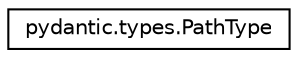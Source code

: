 digraph "Graphical Class Hierarchy"
{
 // LATEX_PDF_SIZE
  edge [fontname="Helvetica",fontsize="10",labelfontname="Helvetica",labelfontsize="10"];
  node [fontname="Helvetica",fontsize="10",shape=record];
  rankdir="LR";
  Node0 [label="pydantic.types.PathType",height=0.2,width=0.4,color="black", fillcolor="white", style="filled",URL="$classpydantic_1_1types_1_1PathType.html",tooltip=" "];
}
